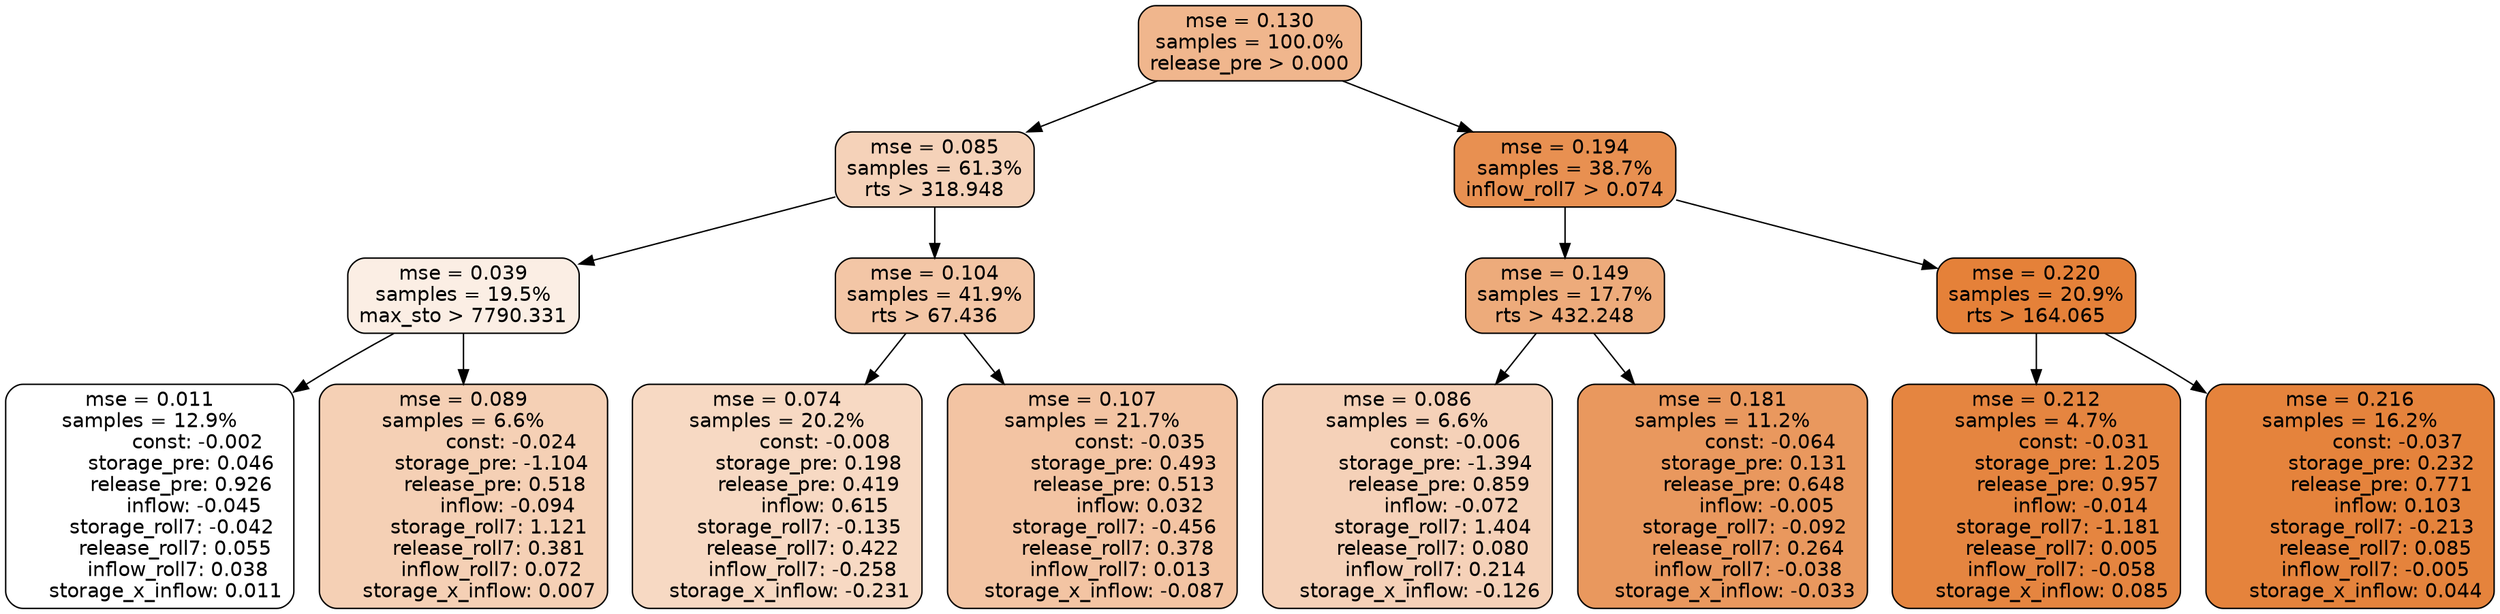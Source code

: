 digraph tree {
node [shape=rectangle, style="filled, rounded", color="black", fontname=helvetica] ;
edge [fontname=helvetica] ;
	"0" [label="mse = 0.130
samples = 100.0%
release_pre > 0.000", fillcolor="#f0b68d"]
	"1" [label="mse = 0.085
samples = 61.3%
rts > 318.948", fillcolor="#f5d2b9"]
	"8" [label="mse = 0.194
samples = 38.7%
inflow_roll7 > 0.074", fillcolor="#e89051"]
	"5" [label="mse = 0.039
samples = 19.5%
max_sto > 7790.331", fillcolor="#fbeee4"]
	"2" [label="mse = 0.104
samples = 41.9%
rts > 67.436", fillcolor="#f3c6a6"]
	"9" [label="mse = 0.149
samples = 17.7%
rts > 432.248", fillcolor="#edab7b"]
	"12" [label="mse = 0.220
samples = 20.9%
rts > 164.065", fillcolor="#e58139"]
	"6" [label="mse = 0.011
samples = 12.9%
               const: -0.002
          storage_pre: 0.046
          release_pre: 0.926
              inflow: -0.045
       storage_roll7: -0.042
        release_roll7: 0.055
         inflow_roll7: 0.038
     storage_x_inflow: 0.011", fillcolor="#ffffff"]
	"7" [label="mse = 0.089
samples = 6.6%
               const: -0.024
         storage_pre: -1.104
          release_pre: 0.518
              inflow: -0.094
        storage_roll7: 1.121
        release_roll7: 0.381
         inflow_roll7: 0.072
     storage_x_inflow: 0.007", fillcolor="#f5d0b5"]
	"3" [label="mse = 0.074
samples = 20.2%
               const: -0.008
          storage_pre: 0.198
          release_pre: 0.419
               inflow: 0.615
       storage_roll7: -0.135
        release_roll7: 0.422
        inflow_roll7: -0.258
    storage_x_inflow: -0.231", fillcolor="#f7d9c3"]
	"4" [label="mse = 0.107
samples = 21.7%
               const: -0.035
          storage_pre: 0.493
          release_pre: 0.513
               inflow: 0.032
       storage_roll7: -0.456
        release_roll7: 0.378
         inflow_roll7: 0.013
    storage_x_inflow: -0.087", fillcolor="#f3c4a3"]
	"11" [label="mse = 0.086
samples = 6.6%
               const: -0.006
         storage_pre: -1.394
          release_pre: 0.859
              inflow: -0.072
        storage_roll7: 1.404
        release_roll7: 0.080
         inflow_roll7: 0.214
    storage_x_inflow: -0.126", fillcolor="#f5d1b8"]
	"10" [label="mse = 0.181
samples = 11.2%
               const: -0.064
          storage_pre: 0.131
          release_pre: 0.648
              inflow: -0.005
       storage_roll7: -0.092
        release_roll7: 0.264
        inflow_roll7: -0.038
    storage_x_inflow: -0.033", fillcolor="#e9985e"]
	"14" [label="mse = 0.212
samples = 4.7%
               const: -0.031
          storage_pre: 1.205
          release_pre: 0.957
              inflow: -0.014
       storage_roll7: -1.181
        release_roll7: 0.005
        inflow_roll7: -0.058
     storage_x_inflow: 0.085", fillcolor="#e58540"]
	"13" [label="mse = 0.216
samples = 16.2%
               const: -0.037
          storage_pre: 0.232
          release_pre: 0.771
               inflow: 0.103
       storage_roll7: -0.213
        release_roll7: 0.085
        inflow_roll7: -0.005
     storage_x_inflow: 0.044", fillcolor="#e5833c"]

	"0" -> "1"
	"0" -> "8"
	"1" -> "2"
	"1" -> "5"
	"8" -> "9"
	"8" -> "12"
	"5" -> "6"
	"5" -> "7"
	"2" -> "3"
	"2" -> "4"
	"9" -> "10"
	"9" -> "11"
	"12" -> "13"
	"12" -> "14"
}